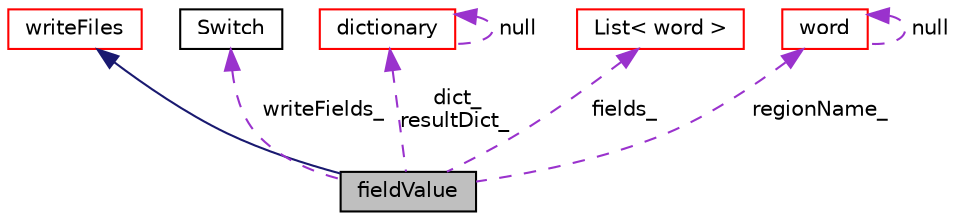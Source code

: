 digraph "fieldValue"
{
  bgcolor="transparent";
  edge [fontname="Helvetica",fontsize="10",labelfontname="Helvetica",labelfontsize="10"];
  node [fontname="Helvetica",fontsize="10",shape=record];
  Node1 [label="fieldValue",height=0.2,width=0.4,color="black", fillcolor="grey75", style="filled", fontcolor="black"];
  Node2 -> Node1 [dir="back",color="midnightblue",fontsize="10",style="solid",fontname="Helvetica"];
  Node2 [label="writeFiles",height=0.2,width=0.4,color="red",URL="$a02986.html",tooltip="functionObject base class for writing files "];
  Node3 -> Node1 [dir="back",color="darkorchid3",fontsize="10",style="dashed",label=" writeFields_" ,fontname="Helvetica"];
  Node3 [label="Switch",height=0.2,width=0.4,color="black",URL="$a02601.html",tooltip="A simple wrapper around bool so that it can be read as a word: true/false, on/off, yes/no, y/n, t/f, or none. "];
  Node4 -> Node1 [dir="back",color="darkorchid3",fontsize="10",style="dashed",label=" dict_\nresultDict_" ,fontname="Helvetica"];
  Node4 [label="dictionary",height=0.2,width=0.4,color="red",URL="$a00526.html",tooltip="A list of keyword definitions, which are a keyword followed by any number of values (e..."];
  Node4 -> Node4 [dir="back",color="darkorchid3",fontsize="10",style="dashed",label=" null" ,fontname="Helvetica"];
  Node5 -> Node1 [dir="back",color="darkorchid3",fontsize="10",style="dashed",label=" fields_" ,fontname="Helvetica"];
  Node5 [label="List\< word \>",height=0.2,width=0.4,color="red",URL="$a01392.html"];
  Node6 -> Node1 [dir="back",color="darkorchid3",fontsize="10",style="dashed",label=" regionName_" ,fontname="Helvetica"];
  Node6 [label="word",height=0.2,width=0.4,color="red",URL="$a02981.html",tooltip="A class for handling words, derived from string. "];
  Node6 -> Node6 [dir="back",color="darkorchid3",fontsize="10",style="dashed",label=" null" ,fontname="Helvetica"];
}
